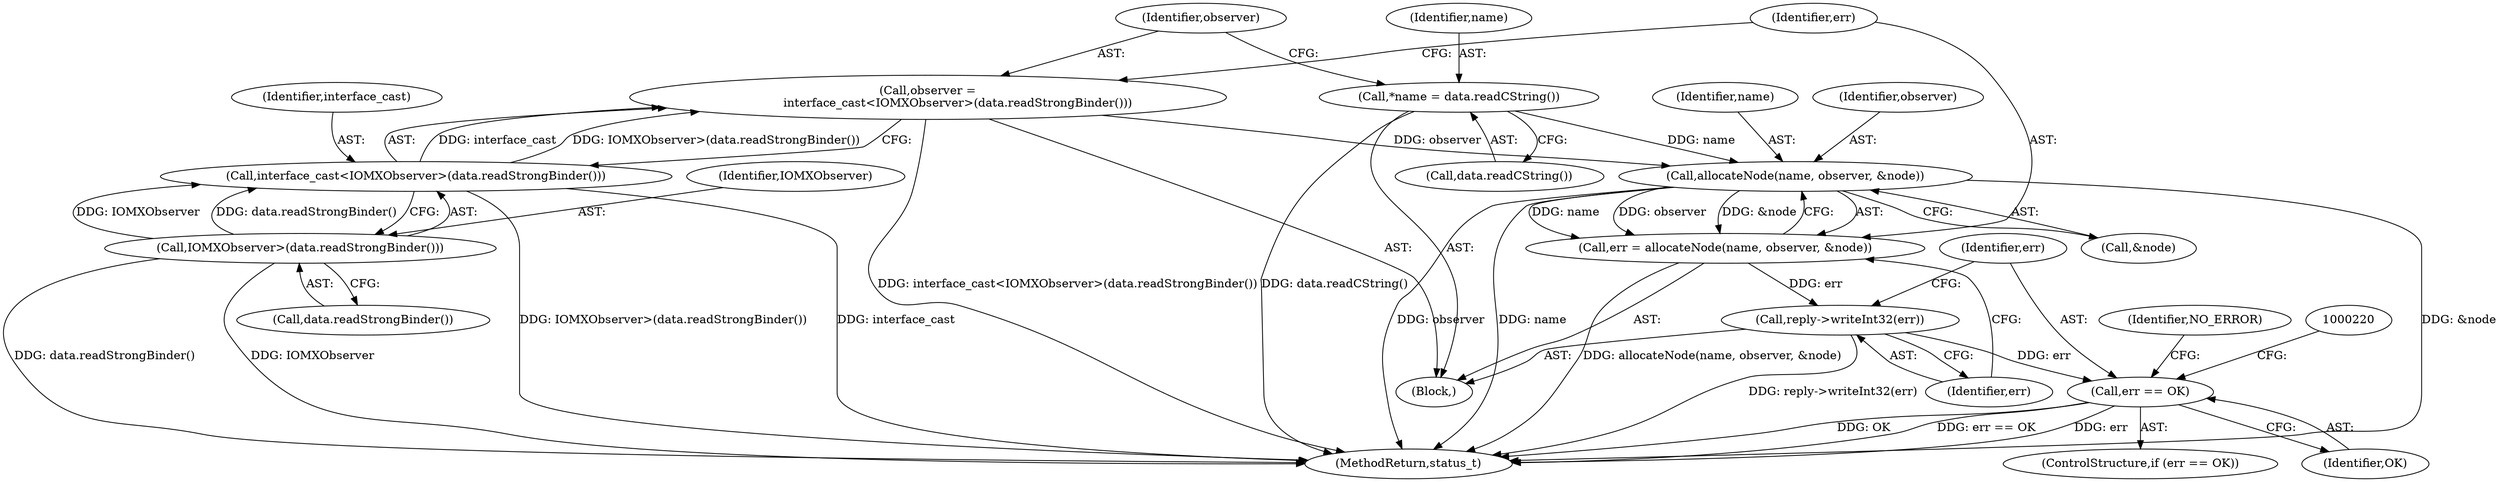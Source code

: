 digraph "0_Android_1171e7c047bf79e7c93342bb6a812c9edd86aa84@pointer" {
"1000206" [label="(Call,allocateNode(name, observer, &node))"];
"1000191" [label="(Call,*name = data.readCString())"];
"1000195" [label="(Call,observer =\n                interface_cast<IOMXObserver>(data.readStrongBinder()))"];
"1000197" [label="(Call,interface_cast<IOMXObserver>(data.readStrongBinder()))"];
"1000199" [label="(Call,IOMXObserver>(data.readStrongBinder()))"];
"1000204" [label="(Call,err = allocateNode(name, observer, &node))"];
"1000211" [label="(Call,reply->writeInt32(err))"];
"1000214" [label="(Call,err == OK)"];
"1000192" [label="(Identifier,name)"];
"1000198" [label="(Identifier,interface_cast)"];
"1000209" [label="(Call,&node)"];
"1000185" [label="(Block,)"];
"1000199" [label="(Call,IOMXObserver>(data.readStrongBinder()))"];
"1000212" [label="(Identifier,err)"];
"1000211" [label="(Call,reply->writeInt32(err))"];
"1000200" [label="(Identifier,IOMXObserver)"];
"1000205" [label="(Identifier,err)"];
"1000193" [label="(Call,data.readCString())"];
"1000197" [label="(Call,interface_cast<IOMXObserver>(data.readStrongBinder()))"];
"1000214" [label="(Call,err == OK)"];
"1001075" [label="(MethodReturn,status_t)"];
"1000195" [label="(Call,observer =\n                interface_cast<IOMXObserver>(data.readStrongBinder()))"];
"1000216" [label="(Identifier,OK)"];
"1000191" [label="(Call,*name = data.readCString())"];
"1000213" [label="(ControlStructure,if (err == OK))"];
"1000208" [label="(Identifier,observer)"];
"1000201" [label="(Call,data.readStrongBinder())"];
"1000223" [label="(Identifier,NO_ERROR)"];
"1000206" [label="(Call,allocateNode(name, observer, &node))"];
"1000207" [label="(Identifier,name)"];
"1000196" [label="(Identifier,observer)"];
"1000204" [label="(Call,err = allocateNode(name, observer, &node))"];
"1000215" [label="(Identifier,err)"];
"1000206" -> "1000204"  [label="AST: "];
"1000206" -> "1000209"  [label="CFG: "];
"1000207" -> "1000206"  [label="AST: "];
"1000208" -> "1000206"  [label="AST: "];
"1000209" -> "1000206"  [label="AST: "];
"1000204" -> "1000206"  [label="CFG: "];
"1000206" -> "1001075"  [label="DDG: &node"];
"1000206" -> "1001075"  [label="DDG: observer"];
"1000206" -> "1001075"  [label="DDG: name"];
"1000206" -> "1000204"  [label="DDG: name"];
"1000206" -> "1000204"  [label="DDG: observer"];
"1000206" -> "1000204"  [label="DDG: &node"];
"1000191" -> "1000206"  [label="DDG: name"];
"1000195" -> "1000206"  [label="DDG: observer"];
"1000191" -> "1000185"  [label="AST: "];
"1000191" -> "1000193"  [label="CFG: "];
"1000192" -> "1000191"  [label="AST: "];
"1000193" -> "1000191"  [label="AST: "];
"1000196" -> "1000191"  [label="CFG: "];
"1000191" -> "1001075"  [label="DDG: data.readCString()"];
"1000195" -> "1000185"  [label="AST: "];
"1000195" -> "1000197"  [label="CFG: "];
"1000196" -> "1000195"  [label="AST: "];
"1000197" -> "1000195"  [label="AST: "];
"1000205" -> "1000195"  [label="CFG: "];
"1000195" -> "1001075"  [label="DDG: interface_cast<IOMXObserver>(data.readStrongBinder())"];
"1000197" -> "1000195"  [label="DDG: interface_cast"];
"1000197" -> "1000195"  [label="DDG: IOMXObserver>(data.readStrongBinder())"];
"1000197" -> "1000199"  [label="CFG: "];
"1000198" -> "1000197"  [label="AST: "];
"1000199" -> "1000197"  [label="AST: "];
"1000197" -> "1001075"  [label="DDG: IOMXObserver>(data.readStrongBinder())"];
"1000197" -> "1001075"  [label="DDG: interface_cast"];
"1000199" -> "1000197"  [label="DDG: IOMXObserver"];
"1000199" -> "1000197"  [label="DDG: data.readStrongBinder()"];
"1000199" -> "1000201"  [label="CFG: "];
"1000200" -> "1000199"  [label="AST: "];
"1000201" -> "1000199"  [label="AST: "];
"1000199" -> "1001075"  [label="DDG: data.readStrongBinder()"];
"1000199" -> "1001075"  [label="DDG: IOMXObserver"];
"1000204" -> "1000185"  [label="AST: "];
"1000205" -> "1000204"  [label="AST: "];
"1000212" -> "1000204"  [label="CFG: "];
"1000204" -> "1001075"  [label="DDG: allocateNode(name, observer, &node)"];
"1000204" -> "1000211"  [label="DDG: err"];
"1000211" -> "1000185"  [label="AST: "];
"1000211" -> "1000212"  [label="CFG: "];
"1000212" -> "1000211"  [label="AST: "];
"1000215" -> "1000211"  [label="CFG: "];
"1000211" -> "1001075"  [label="DDG: reply->writeInt32(err)"];
"1000211" -> "1000214"  [label="DDG: err"];
"1000214" -> "1000213"  [label="AST: "];
"1000214" -> "1000216"  [label="CFG: "];
"1000215" -> "1000214"  [label="AST: "];
"1000216" -> "1000214"  [label="AST: "];
"1000220" -> "1000214"  [label="CFG: "];
"1000223" -> "1000214"  [label="CFG: "];
"1000214" -> "1001075"  [label="DDG: OK"];
"1000214" -> "1001075"  [label="DDG: err == OK"];
"1000214" -> "1001075"  [label="DDG: err"];
}
